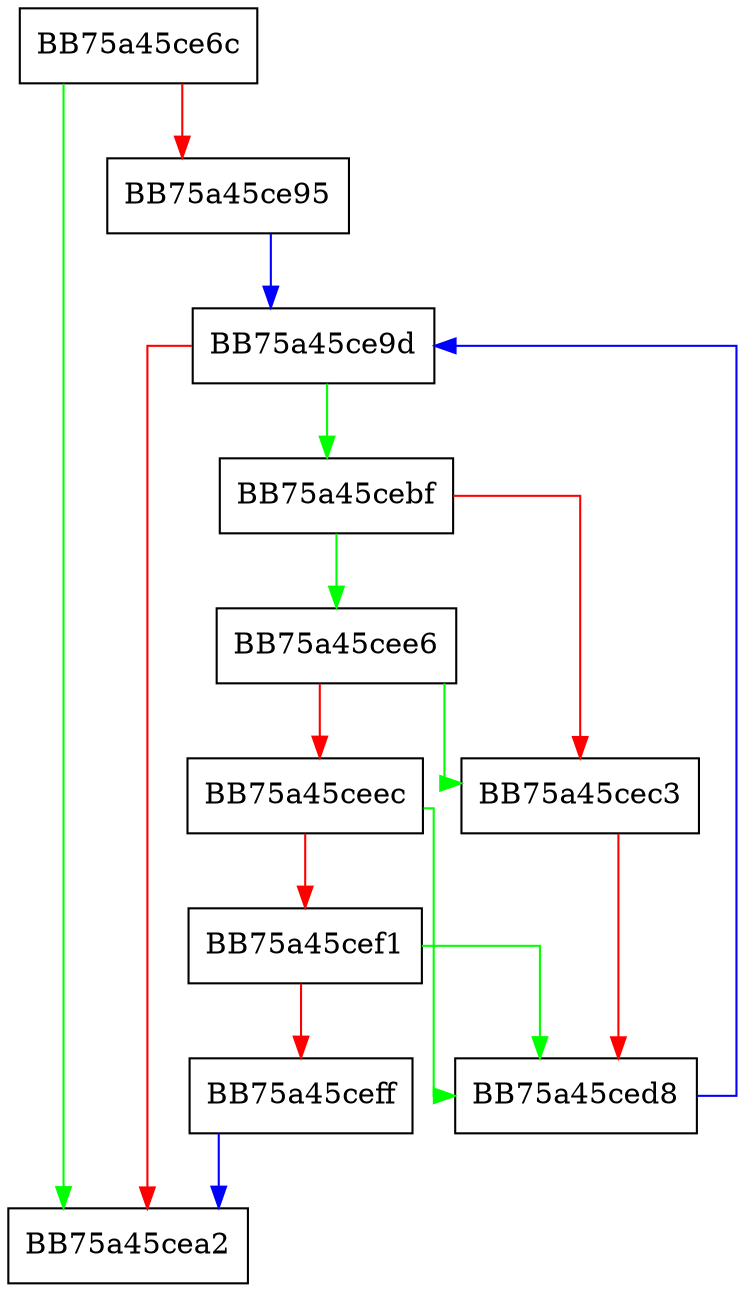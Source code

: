 digraph sqlite3BtreeTripAllCursors {
  node [shape="box"];
  graph [splines=ortho];
  BB75a45ce6c -> BB75a45cea2 [color="green"];
  BB75a45ce6c -> BB75a45ce95 [color="red"];
  BB75a45ce95 -> BB75a45ce9d [color="blue"];
  BB75a45ce9d -> BB75a45cebf [color="green"];
  BB75a45ce9d -> BB75a45cea2 [color="red"];
  BB75a45cebf -> BB75a45cee6 [color="green"];
  BB75a45cebf -> BB75a45cec3 [color="red"];
  BB75a45cec3 -> BB75a45ced8 [color="red"];
  BB75a45ced8 -> BB75a45ce9d [color="blue"];
  BB75a45cee6 -> BB75a45cec3 [color="green"];
  BB75a45cee6 -> BB75a45ceec [color="red"];
  BB75a45ceec -> BB75a45ced8 [color="green"];
  BB75a45ceec -> BB75a45cef1 [color="red"];
  BB75a45cef1 -> BB75a45ced8 [color="green"];
  BB75a45cef1 -> BB75a45ceff [color="red"];
  BB75a45ceff -> BB75a45cea2 [color="blue"];
}